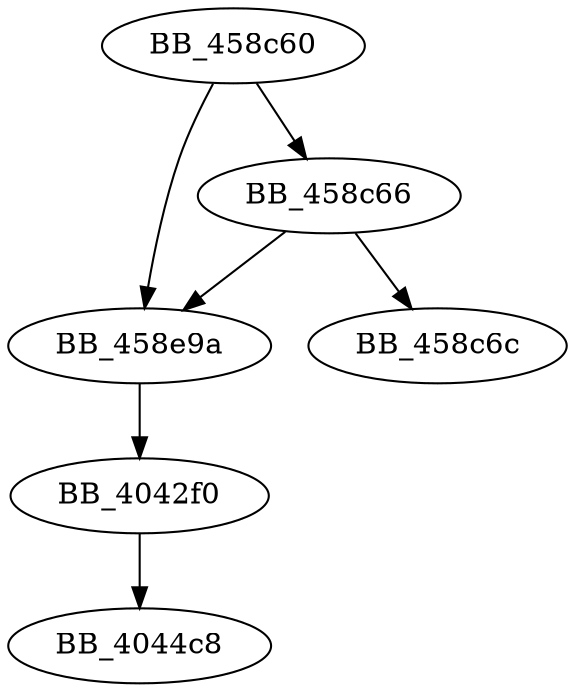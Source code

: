 DiGraph sub_458C60{
BB_4042f0->BB_4044c8
BB_458c60->BB_458c66
BB_458c60->BB_458e9a
BB_458c66->BB_458c6c
BB_458c66->BB_458e9a
BB_458e9a->BB_4042f0
}
